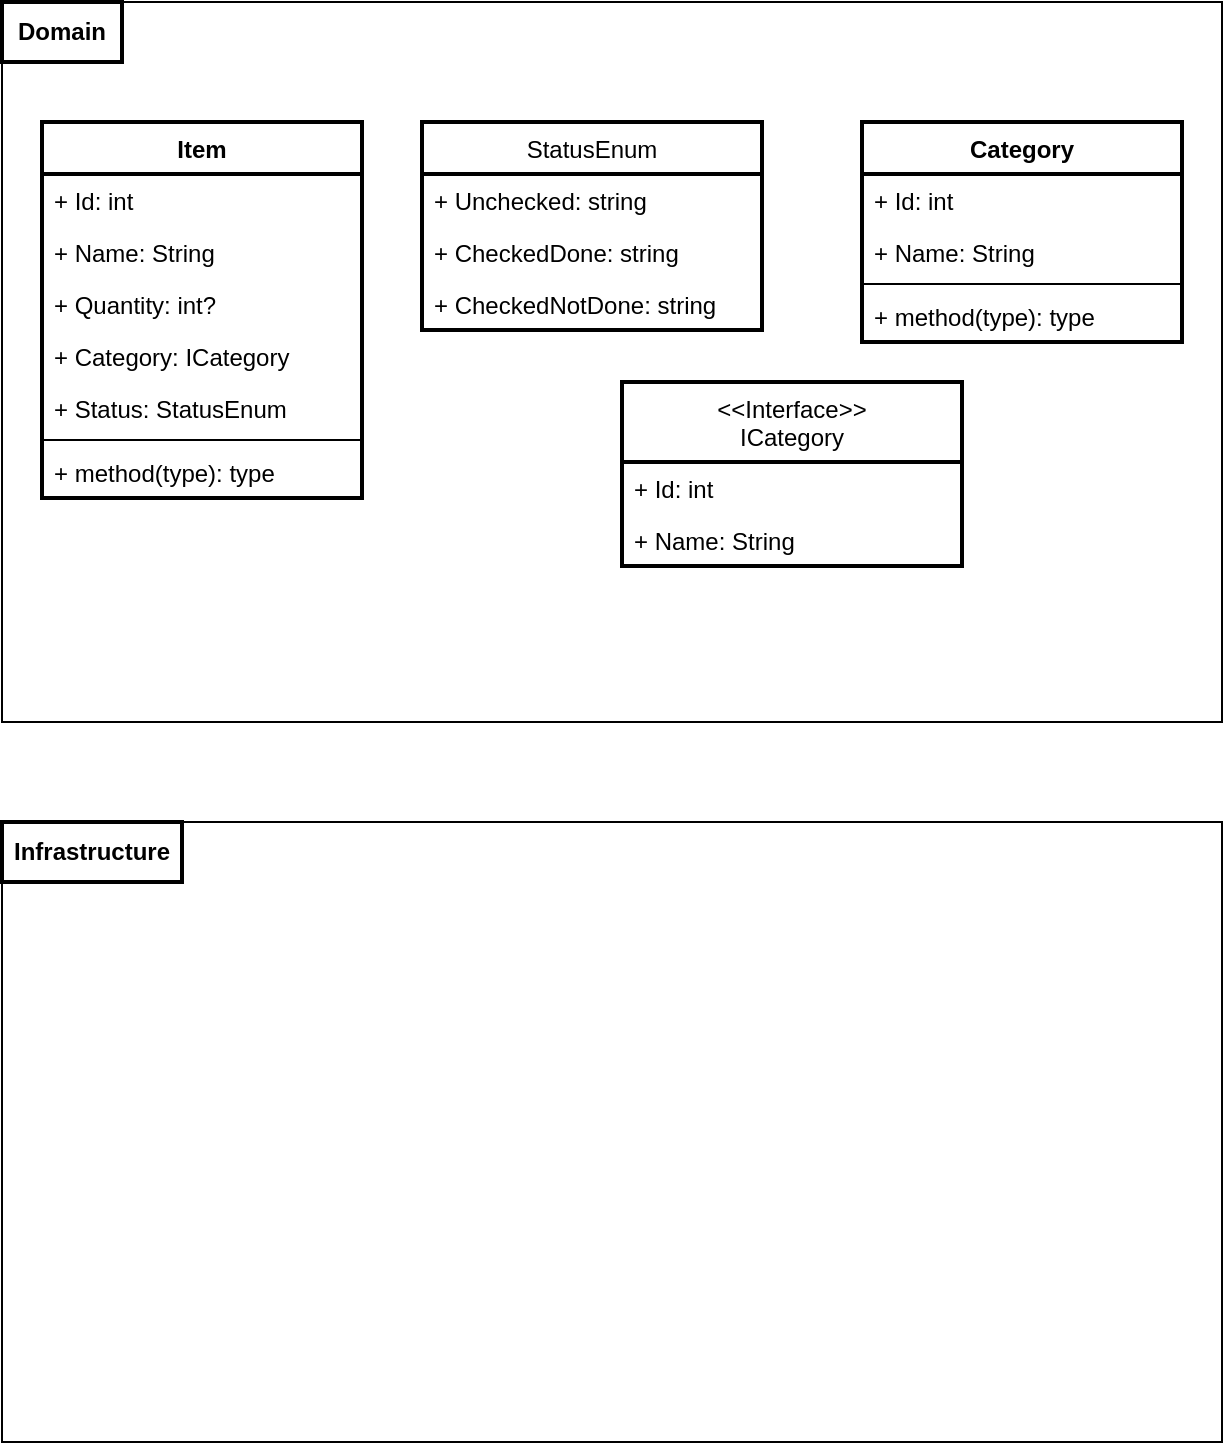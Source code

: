 <mxfile version="19.0.3" type="device"><diagram id="3zC6U5ahcaVI4BEYOu0R" name="Page-1"><mxGraphModel dx="996" dy="711" grid="1" gridSize="10" guides="1" tooltips="1" connect="1" arrows="1" fold="1" page="1" pageScale="1" pageWidth="850" pageHeight="1100" math="0" shadow="0"><root><mxCell id="0"/><mxCell id="1" parent="0"/><mxCell id="T_dlmTbBGp6xV-UZFRaa-1" value="" style="rounded=0;whiteSpace=wrap;html=1;fillColor=none;" vertex="1" parent="1"><mxGeometry x="70" y="90" width="610" height="360" as="geometry"/></mxCell><mxCell id="T_dlmTbBGp6xV-UZFRaa-2" value="Domain" style="text;html=1;strokeColor=default;fillColor=none;align=center;verticalAlign=middle;whiteSpace=wrap;rounded=0;fontStyle=1;strokeWidth=2;" vertex="1" parent="1"><mxGeometry x="70" y="90" width="60" height="30" as="geometry"/></mxCell><mxCell id="T_dlmTbBGp6xV-UZFRaa-3" value="Item" style="swimlane;fontStyle=1;align=center;verticalAlign=top;childLayout=stackLayout;horizontal=1;startSize=26;horizontalStack=0;resizeParent=1;resizeParentMax=0;resizeLast=0;collapsible=1;marginBottom=0;strokeColor=default;strokeWidth=2;fillColor=none;" vertex="1" parent="1"><mxGeometry x="90" y="150" width="160" height="188" as="geometry"/></mxCell><mxCell id="T_dlmTbBGp6xV-UZFRaa-4" value="+ Id: int" style="text;strokeColor=none;fillColor=none;align=left;verticalAlign=top;spacingLeft=4;spacingRight=4;overflow=hidden;rotatable=0;points=[[0,0.5],[1,0.5]];portConstraint=eastwest;" vertex="1" parent="T_dlmTbBGp6xV-UZFRaa-3"><mxGeometry y="26" width="160" height="26" as="geometry"/></mxCell><mxCell id="T_dlmTbBGp6xV-UZFRaa-7" value="+ Name: String" style="text;strokeColor=none;fillColor=none;align=left;verticalAlign=top;spacingLeft=4;spacingRight=4;overflow=hidden;rotatable=0;points=[[0,0.5],[1,0.5]];portConstraint=eastwest;" vertex="1" parent="T_dlmTbBGp6xV-UZFRaa-3"><mxGeometry y="52" width="160" height="26" as="geometry"/></mxCell><mxCell id="T_dlmTbBGp6xV-UZFRaa-8" value="+ Quantity: int?" style="text;strokeColor=none;fillColor=none;align=left;verticalAlign=top;spacingLeft=4;spacingRight=4;overflow=hidden;rotatable=0;points=[[0,0.5],[1,0.5]];portConstraint=eastwest;" vertex="1" parent="T_dlmTbBGp6xV-UZFRaa-3"><mxGeometry y="78" width="160" height="26" as="geometry"/></mxCell><mxCell id="T_dlmTbBGp6xV-UZFRaa-9" value="+ Category: ICategory" style="text;strokeColor=none;fillColor=none;align=left;verticalAlign=top;spacingLeft=4;spacingRight=4;overflow=hidden;rotatable=0;points=[[0,0.5],[1,0.5]];portConstraint=eastwest;" vertex="1" parent="T_dlmTbBGp6xV-UZFRaa-3"><mxGeometry y="104" width="160" height="26" as="geometry"/></mxCell><mxCell id="T_dlmTbBGp6xV-UZFRaa-10" value="+ Status: StatusEnum" style="text;strokeColor=none;fillColor=none;align=left;verticalAlign=top;spacingLeft=4;spacingRight=4;overflow=hidden;rotatable=0;points=[[0,0.5],[1,0.5]];portConstraint=eastwest;" vertex="1" parent="T_dlmTbBGp6xV-UZFRaa-3"><mxGeometry y="130" width="160" height="26" as="geometry"/></mxCell><mxCell id="T_dlmTbBGp6xV-UZFRaa-5" value="" style="line;strokeWidth=1;fillColor=none;align=left;verticalAlign=middle;spacingTop=-1;spacingLeft=3;spacingRight=3;rotatable=0;labelPosition=right;points=[];portConstraint=eastwest;" vertex="1" parent="T_dlmTbBGp6xV-UZFRaa-3"><mxGeometry y="156" width="160" height="6" as="geometry"/></mxCell><mxCell id="T_dlmTbBGp6xV-UZFRaa-6" value="+ method(type): type" style="text;strokeColor=none;fillColor=none;align=left;verticalAlign=top;spacingLeft=4;spacingRight=4;overflow=hidden;rotatable=0;points=[[0,0.5],[1,0.5]];portConstraint=eastwest;" vertex="1" parent="T_dlmTbBGp6xV-UZFRaa-3"><mxGeometry y="162" width="160" height="26" as="geometry"/></mxCell><mxCell id="T_dlmTbBGp6xV-UZFRaa-11" value="Category" style="swimlane;fontStyle=1;align=center;verticalAlign=top;childLayout=stackLayout;horizontal=1;startSize=26;horizontalStack=0;resizeParent=1;resizeParentMax=0;resizeLast=0;collapsible=1;marginBottom=0;strokeColor=default;strokeWidth=2;fillColor=none;" vertex="1" parent="1"><mxGeometry x="500" y="150" width="160" height="110" as="geometry"/></mxCell><mxCell id="T_dlmTbBGp6xV-UZFRaa-12" value="+ Id: int" style="text;strokeColor=none;fillColor=none;align=left;verticalAlign=top;spacingLeft=4;spacingRight=4;overflow=hidden;rotatable=0;points=[[0,0.5],[1,0.5]];portConstraint=eastwest;" vertex="1" parent="T_dlmTbBGp6xV-UZFRaa-11"><mxGeometry y="26" width="160" height="26" as="geometry"/></mxCell><mxCell id="T_dlmTbBGp6xV-UZFRaa-13" value="+ Name: String" style="text;strokeColor=none;fillColor=none;align=left;verticalAlign=top;spacingLeft=4;spacingRight=4;overflow=hidden;rotatable=0;points=[[0,0.5],[1,0.5]];portConstraint=eastwest;" vertex="1" parent="T_dlmTbBGp6xV-UZFRaa-11"><mxGeometry y="52" width="160" height="26" as="geometry"/></mxCell><mxCell id="T_dlmTbBGp6xV-UZFRaa-17" value="" style="line;strokeWidth=1;fillColor=none;align=left;verticalAlign=middle;spacingTop=-1;spacingLeft=3;spacingRight=3;rotatable=0;labelPosition=right;points=[];portConstraint=eastwest;" vertex="1" parent="T_dlmTbBGp6xV-UZFRaa-11"><mxGeometry y="78" width="160" height="6" as="geometry"/></mxCell><mxCell id="T_dlmTbBGp6xV-UZFRaa-18" value="+ method(type): type" style="text;strokeColor=none;fillColor=none;align=left;verticalAlign=top;spacingLeft=4;spacingRight=4;overflow=hidden;rotatable=0;points=[[0,0.5],[1,0.5]];portConstraint=eastwest;" vertex="1" parent="T_dlmTbBGp6xV-UZFRaa-11"><mxGeometry y="84" width="160" height="26" as="geometry"/></mxCell><mxCell id="T_dlmTbBGp6xV-UZFRaa-23" value="StatusEnum" style="swimlane;fontStyle=0;childLayout=stackLayout;horizontal=1;startSize=26;fillColor=none;horizontalStack=0;resizeParent=1;resizeParentMax=0;resizeLast=0;collapsible=1;marginBottom=0;strokeColor=default;strokeWidth=2;" vertex="1" parent="1"><mxGeometry x="280" y="150" width="170" height="104" as="geometry"/></mxCell><mxCell id="T_dlmTbBGp6xV-UZFRaa-24" value="+ Unchecked: string" style="text;strokeColor=none;fillColor=none;align=left;verticalAlign=top;spacingLeft=4;spacingRight=4;overflow=hidden;rotatable=0;points=[[0,0.5],[1,0.5]];portConstraint=eastwest;" vertex="1" parent="T_dlmTbBGp6xV-UZFRaa-23"><mxGeometry y="26" width="170" height="26" as="geometry"/></mxCell><mxCell id="T_dlmTbBGp6xV-UZFRaa-25" value="+ CheckedDone: string" style="text;strokeColor=none;fillColor=none;align=left;verticalAlign=top;spacingLeft=4;spacingRight=4;overflow=hidden;rotatable=0;points=[[0,0.5],[1,0.5]];portConstraint=eastwest;" vertex="1" parent="T_dlmTbBGp6xV-UZFRaa-23"><mxGeometry y="52" width="170" height="26" as="geometry"/></mxCell><mxCell id="T_dlmTbBGp6xV-UZFRaa-26" value="+ CheckedNotDone: string" style="text;strokeColor=none;fillColor=none;align=left;verticalAlign=top;spacingLeft=4;spacingRight=4;overflow=hidden;rotatable=0;points=[[0,0.5],[1,0.5]];portConstraint=eastwest;" vertex="1" parent="T_dlmTbBGp6xV-UZFRaa-23"><mxGeometry y="78" width="170" height="26" as="geometry"/></mxCell><mxCell id="T_dlmTbBGp6xV-UZFRaa-29" value="&lt;&lt;Interface&gt;&gt;&#10;ICategory" style="swimlane;fontStyle=0;childLayout=stackLayout;horizontal=1;startSize=40;fillColor=none;horizontalStack=0;resizeParent=1;resizeParentMax=0;resizeLast=0;collapsible=1;marginBottom=0;strokeColor=default;strokeWidth=2;" vertex="1" parent="1"><mxGeometry x="380" y="280" width="170" height="92" as="geometry"/></mxCell><mxCell id="T_dlmTbBGp6xV-UZFRaa-33" value="+ Id: int" style="text;strokeColor=none;fillColor=none;align=left;verticalAlign=top;spacingLeft=4;spacingRight=4;overflow=hidden;rotatable=0;points=[[0,0.5],[1,0.5]];portConstraint=eastwest;" vertex="1" parent="T_dlmTbBGp6xV-UZFRaa-29"><mxGeometry y="40" width="170" height="26" as="geometry"/></mxCell><mxCell id="T_dlmTbBGp6xV-UZFRaa-34" value="+ Name: String" style="text;strokeColor=none;fillColor=none;align=left;verticalAlign=top;spacingLeft=4;spacingRight=4;overflow=hidden;rotatable=0;points=[[0,0.5],[1,0.5]];portConstraint=eastwest;" vertex="1" parent="T_dlmTbBGp6xV-UZFRaa-29"><mxGeometry y="66" width="170" height="26" as="geometry"/></mxCell><mxCell id="T_dlmTbBGp6xV-UZFRaa-35" value="" style="rounded=0;whiteSpace=wrap;html=1;fillColor=none;" vertex="1" parent="1"><mxGeometry x="70" y="500" width="610" height="310" as="geometry"/></mxCell><mxCell id="T_dlmTbBGp6xV-UZFRaa-36" value="Infrastructure" style="text;html=1;strokeColor=default;fillColor=none;align=center;verticalAlign=middle;whiteSpace=wrap;rounded=0;fontStyle=1;strokeWidth=2;" vertex="1" parent="1"><mxGeometry x="70" y="500" width="90" height="30" as="geometry"/></mxCell></root></mxGraphModel></diagram></mxfile>
